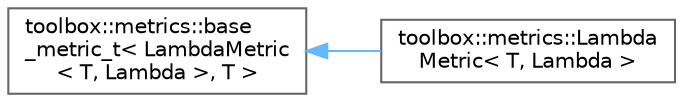 digraph "Graphical Class Hierarchy"
{
 // LATEX_PDF_SIZE
  bgcolor="transparent";
  edge [fontname=Helvetica,fontsize=10,labelfontname=Helvetica,labelfontsize=10];
  node [fontname=Helvetica,fontsize=10,shape=box,height=0.2,width=0.4];
  rankdir="LR";
  Node0 [id="Node000000",label="toolbox::metrics::base\l_metric_t\< LambdaMetric\l\< T, Lambda \>, T \>",height=0.2,width=0.4,color="grey40", fillcolor="white", style="filled",URL="$classtoolbox_1_1metrics_1_1base__metric__t.html",tooltip=" "];
  Node0 -> Node1 [id="edge91_Node000000_Node000001",dir="back",color="steelblue1",style="solid",tooltip=" "];
  Node1 [id="Node000001",label="toolbox::metrics::Lambda\lMetric\< T, Lambda \>",height=0.2,width=0.4,color="grey40", fillcolor="white", style="filled",URL="$classtoolbox_1_1metrics_1_1_lambda_metric.html",tooltip=" "];
}
